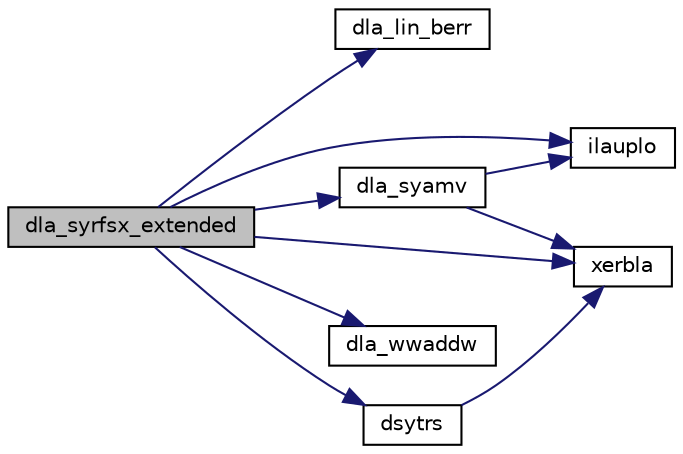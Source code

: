 digraph "dla_syrfsx_extended"
{
 // LATEX_PDF_SIZE
  edge [fontname="Helvetica",fontsize="10",labelfontname="Helvetica",labelfontsize="10"];
  node [fontname="Helvetica",fontsize="10",shape=record];
  rankdir="LR";
  Node1 [label="dla_syrfsx_extended",height=0.2,width=0.4,color="black", fillcolor="grey75", style="filled", fontcolor="black",tooltip="DLA_SYRFSX_EXTENDED improves the computed solution to a system of linear equations for symmetric inde..."];
  Node1 -> Node2 [color="midnightblue",fontsize="10",style="solid",fontname="Helvetica"];
  Node2 [label="dla_lin_berr",height=0.2,width=0.4,color="black", fillcolor="white", style="filled",URL="$dla__lin__berr_8f.html#a9ca071e2c37ea415804eceba515a384c",tooltip="DLA_LIN_BERR computes a component-wise relative backward error."];
  Node1 -> Node3 [color="midnightblue",fontsize="10",style="solid",fontname="Helvetica"];
  Node3 [label="dla_syamv",height=0.2,width=0.4,color="black", fillcolor="white", style="filled",URL="$dla__syamv_8f.html#ae6960d344f10c9e0a2d1ba83c571a521",tooltip="DLA_SYAMV computes a matrix-vector product using a symmetric indefinite matrix to calculate error bou..."];
  Node3 -> Node4 [color="midnightblue",fontsize="10",style="solid",fontname="Helvetica"];
  Node4 [label="ilauplo",height=0.2,width=0.4,color="black", fillcolor="white", style="filled",URL="$ilauplo_8f.html#a078a6444f93a0d4e589ca8bb80524313",tooltip="ILAUPLO"];
  Node3 -> Node5 [color="midnightblue",fontsize="10",style="solid",fontname="Helvetica"];
  Node5 [label="xerbla",height=0.2,width=0.4,color="black", fillcolor="white", style="filled",URL="$xerbla_8f.html#a377ee61015baf8dea7770b3a404b1c07",tooltip="XERBLA"];
  Node1 -> Node6 [color="midnightblue",fontsize="10",style="solid",fontname="Helvetica"];
  Node6 [label="dla_wwaddw",height=0.2,width=0.4,color="black", fillcolor="white", style="filled",URL="$dla__wwaddw_8f.html#afeba975fdc68428735c26a2189de3670",tooltip="DLA_WWADDW adds a vector into a doubled-single vector."];
  Node1 -> Node7 [color="midnightblue",fontsize="10",style="solid",fontname="Helvetica"];
  Node7 [label="dsytrs",height=0.2,width=0.4,color="black", fillcolor="white", style="filled",URL="$dsytrs_8f.html#a6a223e61effac7232e98b422f147f032",tooltip="DSYTRS"];
  Node7 -> Node5 [color="midnightblue",fontsize="10",style="solid",fontname="Helvetica"];
  Node1 -> Node4 [color="midnightblue",fontsize="10",style="solid",fontname="Helvetica"];
  Node1 -> Node5 [color="midnightblue",fontsize="10",style="solid",fontname="Helvetica"];
}
